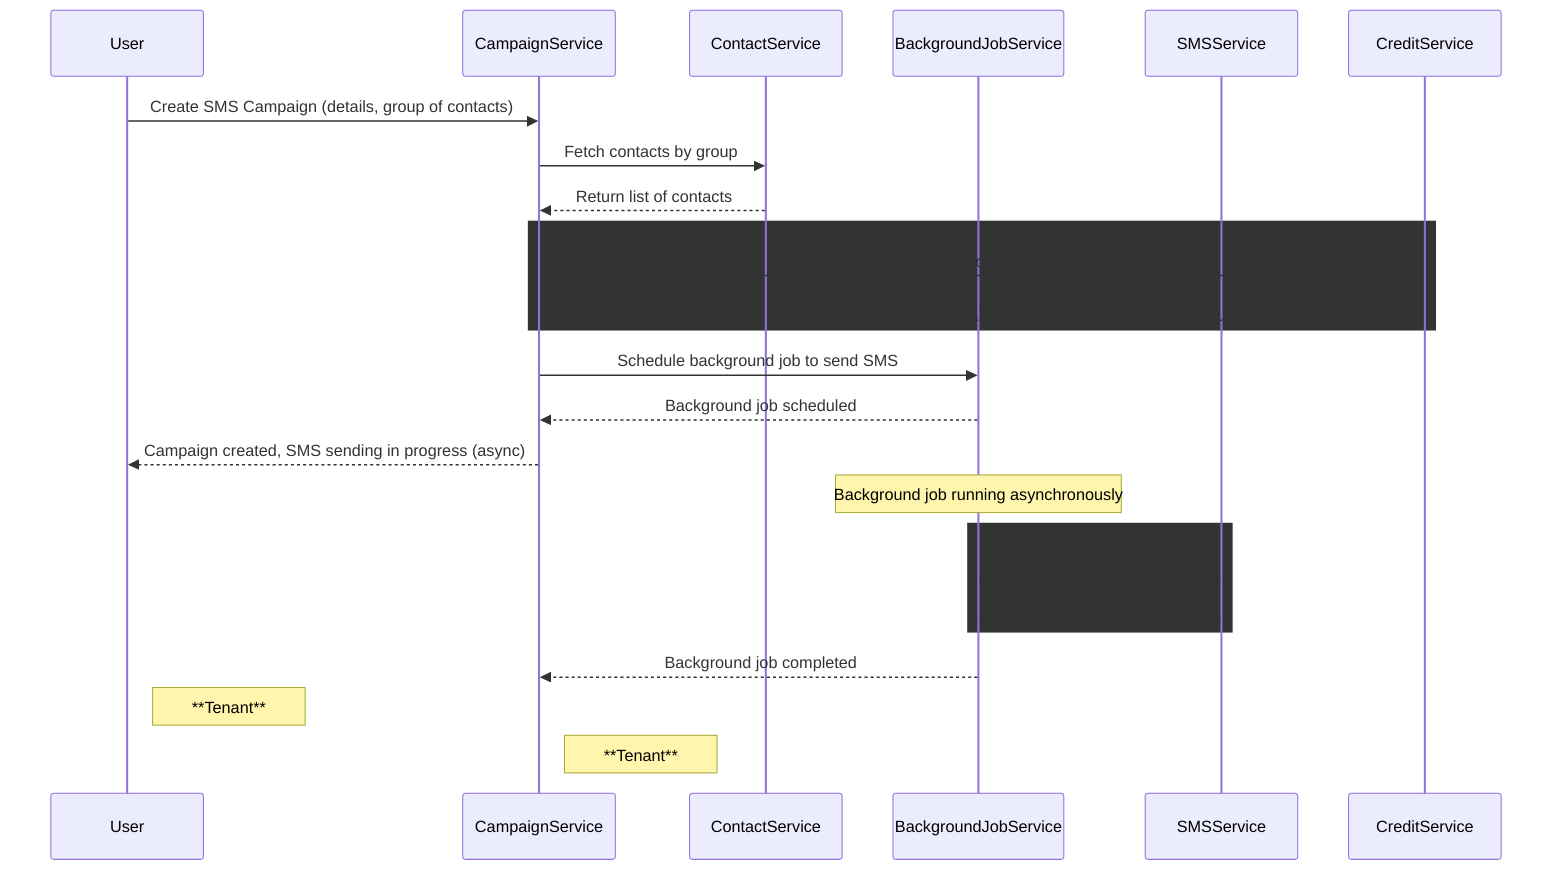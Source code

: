sequenceDiagram
    participant User
    participant CampaignService
    participant ContactService
    participant BackgroundJobService
    participant SMSService
    participant CreditService

    User->>CampaignService: Create SMS Campaign (details, group of contacts)
    CampaignService->>ContactService: Fetch contacts by group
    ContactService-->>CampaignService: Return list of contacts

    rect rgba(173, 216, 230, 0.3)  %% Grouping the deduction process
        CampaignService->>CreditService: Deduct total SMS count from user credit
        CreditService-->>CampaignService: Confirm deduction
    end

    CampaignService->>BackgroundJobService: Schedule background job to send SMS
    BackgroundJobService-->>CampaignService: Background job scheduled

    CampaignService-->>User: Campaign created, SMS sending in progress (async)

    Note over BackgroundJobService: Background job running asynchronously

    rect rgba(240, 230, 140, 0.3)  %% Grouping the SMS sending process
        BackgroundJobService->>SMSService: Send SMS to each contact
        SMSService-->>BackgroundJobService: SMS sent to all contacts
    end

    BackgroundJobService-->>CampaignService: Background job completed

    %% Simulating bold "Tenant" as a note below the participants
    Note right of User: **Tenant**
    Note right of CampaignService: **Tenant**